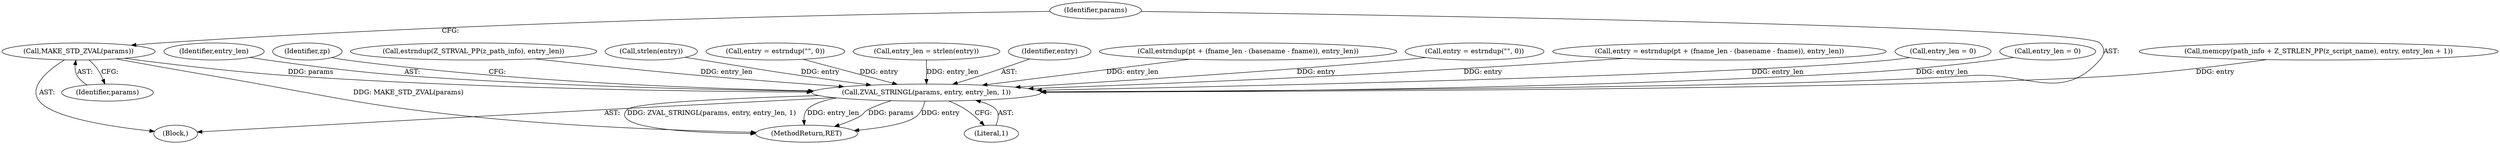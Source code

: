 digraph "0_php_bf58162ddf970f63502837f366930e44d6a992cf@pointer" {
"1000639" [label="(Call,MAKE_STD_ZVAL(params))"];
"1000641" [label="(Call,ZVAL_STRINGL(params, entry, entry_len, 1))"];
"1000606" [label="(Call,estrndup(pt + (fname_len - (basename - fname)), entry_len))"];
"1000490" [label="(Call,entry = estrndup(\"\", 0))"];
"1000645" [label="(Literal,1)"];
"1000639" [label="(Call,MAKE_STD_ZVAL(params))"];
"1000604" [label="(Call,entry = estrndup(pt + (fname_len - (basename - fname)), entry_len))"];
"1000553" [label="(Call,entry_len = 0)"];
"1000487" [label="(Call,entry_len = 0)"];
"1000642" [label="(Identifier,params)"];
"1000473" [label="(Call,memcpy(path_info + Z_STRLEN_PP(z_script_name), entry, entry_len + 1))"];
"1000644" [label="(Identifier,entry_len)"];
"1000648" [label="(Identifier,zp)"];
"1001030" [label="(MethodReturn,RET)"];
"1000454" [label="(Call,estrndup(Z_STRVAL_PP(z_path_info), entry_len))"];
"1000528" [label="(Call,strlen(entry))"];
"1000633" [label="(Block,)"];
"1000548" [label="(Call,entry = estrndup(\"\", 0))"];
"1000640" [label="(Identifier,params)"];
"1000526" [label="(Call,entry_len = strlen(entry))"];
"1000643" [label="(Identifier,entry)"];
"1000641" [label="(Call,ZVAL_STRINGL(params, entry, entry_len, 1))"];
"1000639" -> "1000633"  [label="AST: "];
"1000639" -> "1000640"  [label="CFG: "];
"1000640" -> "1000639"  [label="AST: "];
"1000642" -> "1000639"  [label="CFG: "];
"1000639" -> "1001030"  [label="DDG: MAKE_STD_ZVAL(params)"];
"1000639" -> "1000641"  [label="DDG: params"];
"1000641" -> "1000633"  [label="AST: "];
"1000641" -> "1000645"  [label="CFG: "];
"1000642" -> "1000641"  [label="AST: "];
"1000643" -> "1000641"  [label="AST: "];
"1000644" -> "1000641"  [label="AST: "];
"1000645" -> "1000641"  [label="AST: "];
"1000648" -> "1000641"  [label="CFG: "];
"1000641" -> "1001030"  [label="DDG: entry"];
"1000641" -> "1001030"  [label="DDG: ZVAL_STRINGL(params, entry, entry_len, 1)"];
"1000641" -> "1001030"  [label="DDG: entry_len"];
"1000641" -> "1001030"  [label="DDG: params"];
"1000490" -> "1000641"  [label="DDG: entry"];
"1000528" -> "1000641"  [label="DDG: entry"];
"1000604" -> "1000641"  [label="DDG: entry"];
"1000473" -> "1000641"  [label="DDG: entry"];
"1000548" -> "1000641"  [label="DDG: entry"];
"1000606" -> "1000641"  [label="DDG: entry_len"];
"1000553" -> "1000641"  [label="DDG: entry_len"];
"1000487" -> "1000641"  [label="DDG: entry_len"];
"1000526" -> "1000641"  [label="DDG: entry_len"];
"1000454" -> "1000641"  [label="DDG: entry_len"];
}
